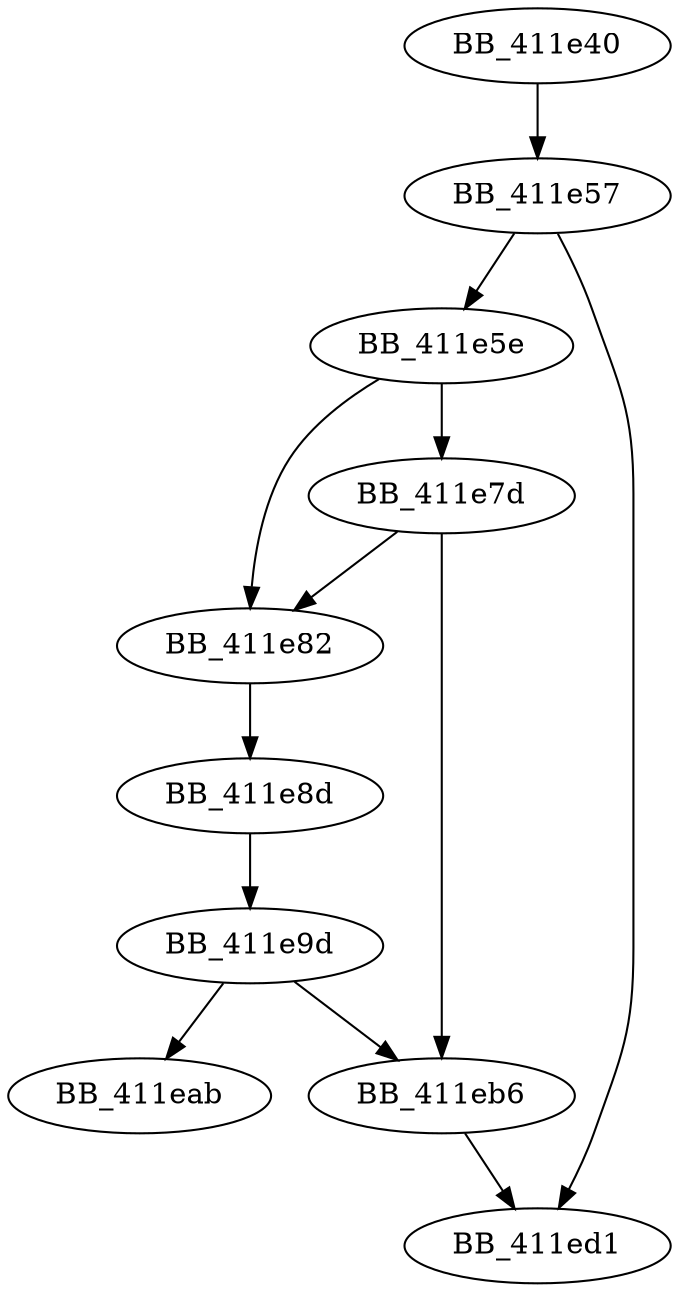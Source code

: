 DiGraph sub_411E40{
BB_411e40->BB_411e57
BB_411e57->BB_411e5e
BB_411e57->BB_411ed1
BB_411e5e->BB_411e7d
BB_411e5e->BB_411e82
BB_411e7d->BB_411e82
BB_411e7d->BB_411eb6
BB_411e82->BB_411e8d
BB_411e8d->BB_411e9d
BB_411e9d->BB_411eab
BB_411e9d->BB_411eb6
BB_411eb6->BB_411ed1
}
